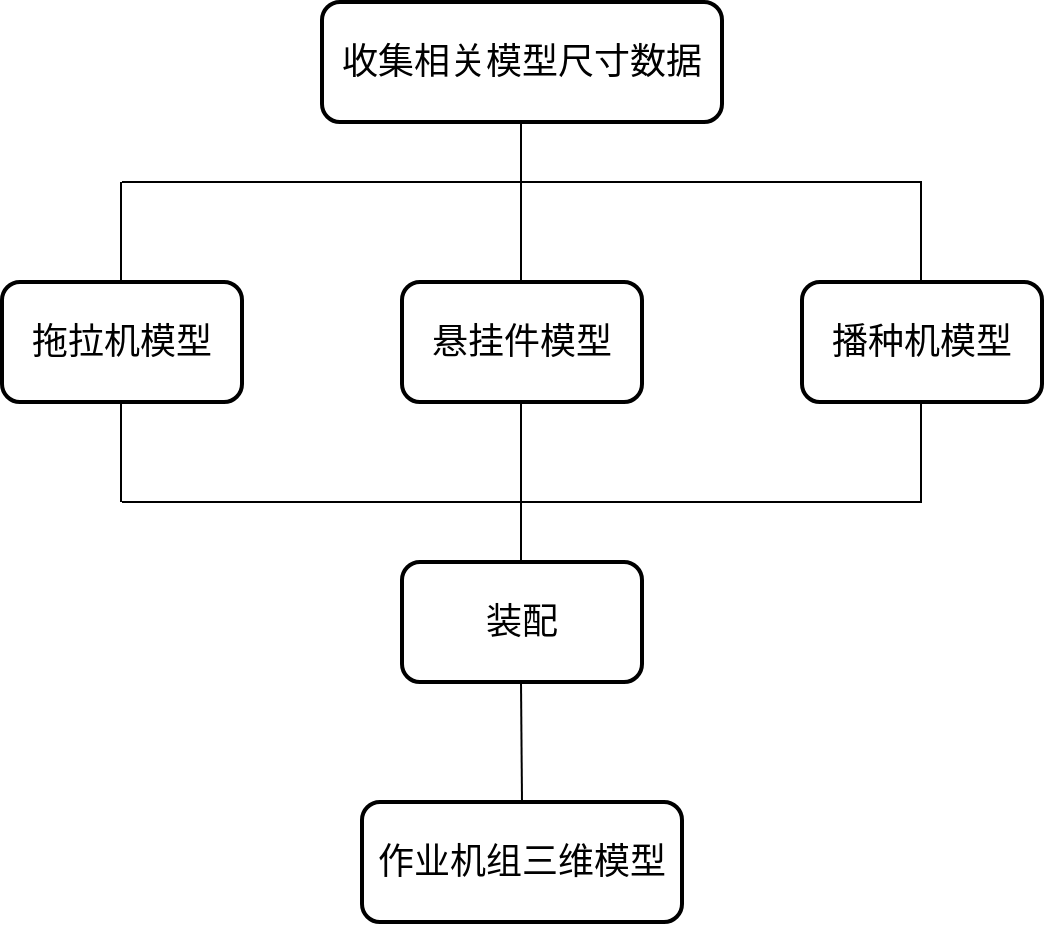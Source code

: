 <mxfile version="14.4.3" type="github">
  <diagram id="prtHgNgQTEPvFCAcTncT" name="Page-1">
    <mxGraphModel dx="1416" dy="876" grid="1" gridSize="10" guides="1" tooltips="1" connect="1" arrows="1" fold="1" page="1" pageScale="1" pageWidth="827" pageHeight="1169" math="0" shadow="0">
      <root>
        <mxCell id="0" />
        <mxCell id="1" parent="0" />
        <mxCell id="IhqmPT7-IjPV8I93Hf1b-1" value="收集相关模型尺寸数据" style="rounded=1;whiteSpace=wrap;html=1;fillColor=#ffffff;strokeWidth=2;fontSize=18;" vertex="1" parent="1">
          <mxGeometry x="270" y="30" width="200" height="60" as="geometry" />
        </mxCell>
        <mxCell id="IhqmPT7-IjPV8I93Hf1b-2" value="悬挂件模型" style="whiteSpace=wrap;html=1;rounded=1;fontSize=18;strokeWidth=2;" vertex="1" parent="1">
          <mxGeometry x="310" y="170" width="120" height="60" as="geometry" />
        </mxCell>
        <mxCell id="IhqmPT7-IjPV8I93Hf1b-4" value="拖拉机模型" style="whiteSpace=wrap;html=1;rounded=1;fontSize=18;strokeWidth=2;" vertex="1" parent="1">
          <mxGeometry x="110" y="170" width="120" height="60" as="geometry" />
        </mxCell>
        <mxCell id="IhqmPT7-IjPV8I93Hf1b-8" value="播种机模型" style="whiteSpace=wrap;html=1;rounded=1;fontSize=18;strokeWidth=2;" vertex="1" parent="1">
          <mxGeometry x="510" y="170" width="120" height="60" as="geometry" />
        </mxCell>
        <mxCell id="IhqmPT7-IjPV8I93Hf1b-9" value="装配" style="whiteSpace=wrap;html=1;rounded=1;fontSize=18;strokeWidth=2;" vertex="1" parent="1">
          <mxGeometry x="310" y="310" width="120" height="60" as="geometry" />
        </mxCell>
        <mxCell id="IhqmPT7-IjPV8I93Hf1b-11" value="" style="endArrow=none;html=1;fontSize=18;" edge="1" parent="1">
          <mxGeometry width="50" height="50" relative="1" as="geometry">
            <mxPoint x="169.5" y="170" as="sourcePoint" />
            <mxPoint x="169.5" y="120" as="targetPoint" />
          </mxGeometry>
        </mxCell>
        <mxCell id="IhqmPT7-IjPV8I93Hf1b-13" value="" style="endArrow=none;html=1;fontSize=18;" edge="1" parent="1">
          <mxGeometry width="50" height="50" relative="1" as="geometry">
            <mxPoint x="569.5" y="170" as="sourcePoint" />
            <mxPoint x="569.5" y="120" as="targetPoint" />
          </mxGeometry>
        </mxCell>
        <mxCell id="IhqmPT7-IjPV8I93Hf1b-17" value="" style="endArrow=none;html=1;fontSize=18;" edge="1" parent="1">
          <mxGeometry width="50" height="50" relative="1" as="geometry">
            <mxPoint x="170" y="120" as="sourcePoint" />
            <mxPoint x="570" y="120" as="targetPoint" />
          </mxGeometry>
        </mxCell>
        <mxCell id="IhqmPT7-IjPV8I93Hf1b-18" value="" style="endArrow=none;html=1;fontSize=18;" edge="1" parent="1">
          <mxGeometry width="50" height="50" relative="1" as="geometry">
            <mxPoint x="169.5" y="280" as="sourcePoint" />
            <mxPoint x="169.5" y="230" as="targetPoint" />
          </mxGeometry>
        </mxCell>
        <mxCell id="IhqmPT7-IjPV8I93Hf1b-19" value="" style="endArrow=none;html=1;fontSize=18;" edge="1" parent="1">
          <mxGeometry width="50" height="50" relative="1" as="geometry">
            <mxPoint x="569.5" y="280" as="sourcePoint" />
            <mxPoint x="569.5" y="230" as="targetPoint" />
          </mxGeometry>
        </mxCell>
        <mxCell id="IhqmPT7-IjPV8I93Hf1b-20" value="" style="endArrow=none;html=1;fontSize=18;" edge="1" parent="1">
          <mxGeometry width="50" height="50" relative="1" as="geometry">
            <mxPoint x="170" y="280" as="sourcePoint" />
            <mxPoint x="570" y="280" as="targetPoint" />
          </mxGeometry>
        </mxCell>
        <mxCell id="IhqmPT7-IjPV8I93Hf1b-21" value="" style="endArrow=none;html=1;fontSize=18;" edge="1" parent="1">
          <mxGeometry width="50" height="50" relative="1" as="geometry">
            <mxPoint x="369.5" y="310" as="sourcePoint" />
            <mxPoint x="369.5" y="230" as="targetPoint" />
          </mxGeometry>
        </mxCell>
        <mxCell id="IhqmPT7-IjPV8I93Hf1b-22" value="" style="endArrow=none;html=1;fontSize=18;" edge="1" parent="1">
          <mxGeometry width="50" height="50" relative="1" as="geometry">
            <mxPoint x="369.5" y="170" as="sourcePoint" />
            <mxPoint x="369.5" y="90" as="targetPoint" />
          </mxGeometry>
        </mxCell>
        <mxCell id="IhqmPT7-IjPV8I93Hf1b-23" value="" style="endArrow=none;html=1;fontSize=18;" edge="1" parent="1">
          <mxGeometry width="50" height="50" relative="1" as="geometry">
            <mxPoint x="370" y="430" as="sourcePoint" />
            <mxPoint x="369.5" y="370" as="targetPoint" />
          </mxGeometry>
        </mxCell>
        <mxCell id="IhqmPT7-IjPV8I93Hf1b-24" value="作业机组三维模型" style="whiteSpace=wrap;html=1;rounded=1;fontSize=18;strokeWidth=2;" vertex="1" parent="1">
          <mxGeometry x="290" y="430" width="160" height="60" as="geometry" />
        </mxCell>
      </root>
    </mxGraphModel>
  </diagram>
</mxfile>

